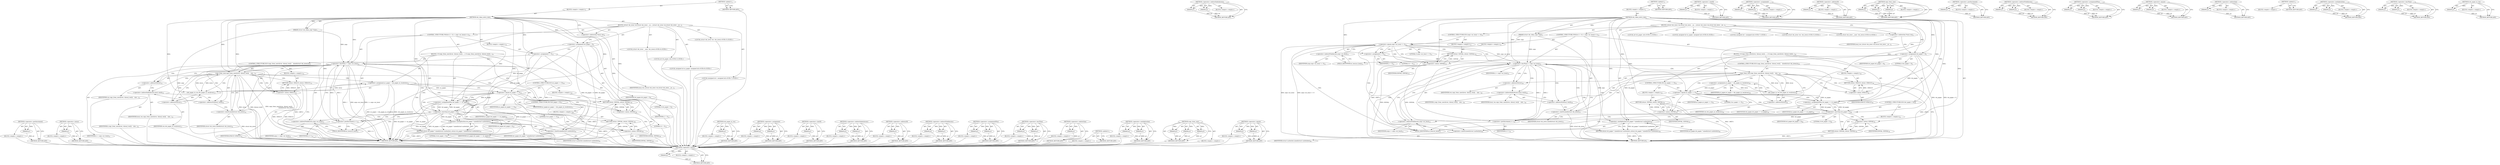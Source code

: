 digraph "rds_pages_in_vec" {
vulnerable_121 [label=<(METHOD,&lt;operator&gt;.postIncrement)>];
vulnerable_122 [label=<(PARAM,p1)>];
vulnerable_123 [label=<(BLOCK,&lt;empty&gt;,&lt;empty&gt;)>];
vulnerable_124 [label=<(METHOD_RETURN,ANY)>];
vulnerable_144 [label=<(METHOD,&lt;operator&gt;.minus)>];
vulnerable_145 [label=<(PARAM,p1)>];
vulnerable_146 [label=<(BLOCK,&lt;empty&gt;,&lt;empty&gt;)>];
vulnerable_147 [label=<(METHOD_RETURN,ANY)>];
vulnerable_6 [label=<(METHOD,&lt;global&gt;)<SUB>1</SUB>>];
vulnerable_7 [label=<(BLOCK,&lt;empty&gt;,&lt;empty&gt;)<SUB>1</SUB>>];
vulnerable_8 [label=<(METHOD,rds_rdma_extra_size)<SUB>1</SUB>>];
vulnerable_9 [label=<(PARAM,struct rds_rdma_args *args)<SUB>1</SUB>>];
vulnerable_10 [label=<(BLOCK,{
	struct rds_iovec vec;
	struct rds_iovec __us...,{
	struct rds_iovec vec;
	struct rds_iovec __us...)<SUB>2</SUB>>];
vulnerable_11 [label="<(LOCAL,struct rds_iovec vec: rds_iovec)<SUB>3</SUB>>"];
vulnerable_12 [label="<(LOCAL,struct rds_iovec __user: rds_iovec)<SUB>4</SUB>>"];
vulnerable_13 [label=<(&lt;operator&gt;.indirection,*local_vec)<SUB>4</SUB>>];
vulnerable_14 [label=<(IDENTIFIER,local_vec,{
	struct rds_iovec vec;
	struct rds_iovec __us...)<SUB>4</SUB>>];
vulnerable_15 [label="<(LOCAL,int tot_pages: int)<SUB>5</SUB>>"];
vulnerable_16 [label=<(&lt;operator&gt;.assignment,tot_pages = 0)<SUB>5</SUB>>];
vulnerable_17 [label=<(IDENTIFIER,tot_pages,tot_pages = 0)<SUB>5</SUB>>];
vulnerable_18 [label=<(LITERAL,0,tot_pages = 0)<SUB>5</SUB>>];
vulnerable_19 [label="<(LOCAL,unsigned int nr_pages: unsigned int)<SUB>6</SUB>>"];
vulnerable_20 [label="<(LOCAL,unsigned int i: unsigned int)<SUB>7</SUB>>"];
vulnerable_21 [label=<(CONTROL_STRUCTURE,FOR,for (i = 0;i &lt; args-&gt;nr_local;i++))<SUB>12</SUB>>];
vulnerable_22 [label=<(BLOCK,&lt;empty&gt;,&lt;empty&gt;)<SUB>12</SUB>>];
vulnerable_23 [label=<(&lt;operator&gt;.assignment,i = 0)<SUB>12</SUB>>];
vulnerable_24 [label=<(IDENTIFIER,i,i = 0)<SUB>12</SUB>>];
vulnerable_25 [label=<(LITERAL,0,i = 0)<SUB>12</SUB>>];
vulnerable_26 [label=<(&lt;operator&gt;.lessThan,i &lt; args-&gt;nr_local)<SUB>12</SUB>>];
vulnerable_27 [label=<(IDENTIFIER,i,i &lt; args-&gt;nr_local)<SUB>12</SUB>>];
vulnerable_28 [label=<(&lt;operator&gt;.indirectFieldAccess,args-&gt;nr_local)<SUB>12</SUB>>];
vulnerable_29 [label=<(IDENTIFIER,args,i &lt; args-&gt;nr_local)<SUB>12</SUB>>];
vulnerable_30 [label=<(FIELD_IDENTIFIER,nr_local,nr_local)<SUB>12</SUB>>];
vulnerable_31 [label=<(&lt;operator&gt;.postIncrement,i++)<SUB>12</SUB>>];
vulnerable_32 [label=<(IDENTIFIER,i,i++)<SUB>12</SUB>>];
vulnerable_33 [label=<(BLOCK,{
 		if (copy_from_user(&amp;vec, &amp;local_vec[i],
		...,{
 		if (copy_from_user(&amp;vec, &amp;local_vec[i],
		...)<SUB>12</SUB>>];
vulnerable_34 [label=<(CONTROL_STRUCTURE,IF,if (copy_from_user(&amp;vec, &amp;local_vec[i],
				   sizeof(struct rds_iovec))))<SUB>13</SUB>>];
vulnerable_35 [label=<(copy_from_user,copy_from_user(&amp;vec, &amp;local_vec[i],
				   size...)<SUB>13</SUB>>];
vulnerable_36 [label=<(&lt;operator&gt;.addressOf,&amp;vec)<SUB>13</SUB>>];
vulnerable_37 [label=<(IDENTIFIER,vec,copy_from_user(&amp;vec, &amp;local_vec[i],
				   size...)<SUB>13</SUB>>];
vulnerable_38 [label=<(&lt;operator&gt;.addressOf,&amp;local_vec[i])<SUB>13</SUB>>];
vulnerable_39 [label=<(&lt;operator&gt;.indirectIndexAccess,local_vec[i])<SUB>13</SUB>>];
vulnerable_40 [label=<(IDENTIFIER,local_vec,copy_from_user(&amp;vec, &amp;local_vec[i],
				   size...)<SUB>13</SUB>>];
vulnerable_41 [label=<(IDENTIFIER,i,copy_from_user(&amp;vec, &amp;local_vec[i],
				   size...)<SUB>13</SUB>>];
vulnerable_42 [label=<(&lt;operator&gt;.sizeOf,sizeof(struct rds_iovec))<SUB>14</SUB>>];
vulnerable_43 [label=<(IDENTIFIER,struct rds_iovec,sizeof(struct rds_iovec))<SUB>14</SUB>>];
vulnerable_44 [label=<(BLOCK,&lt;empty&gt;,&lt;empty&gt;)<SUB>15</SUB>>];
vulnerable_45 [label=<(RETURN,return -EFAULT;,return -EFAULT;)<SUB>15</SUB>>];
vulnerable_46 [label=<(&lt;operator&gt;.minus,-EFAULT)<SUB>15</SUB>>];
vulnerable_47 [label=<(IDENTIFIER,EFAULT,-EFAULT)<SUB>15</SUB>>];
vulnerable_48 [label=<(&lt;operator&gt;.assignment,nr_pages = rds_pages_in_vec(&amp;vec))<SUB>17</SUB>>];
vulnerable_49 [label=<(IDENTIFIER,nr_pages,nr_pages = rds_pages_in_vec(&amp;vec))<SUB>17</SUB>>];
vulnerable_50 [label=<(rds_pages_in_vec,rds_pages_in_vec(&amp;vec))<SUB>17</SUB>>];
vulnerable_51 [label=<(&lt;operator&gt;.addressOf,&amp;vec)<SUB>17</SUB>>];
vulnerable_52 [label=<(IDENTIFIER,vec,rds_pages_in_vec(&amp;vec))<SUB>17</SUB>>];
vulnerable_53 [label=<(CONTROL_STRUCTURE,IF,if (nr_pages == 0))<SUB>18</SUB>>];
vulnerable_54 [label=<(&lt;operator&gt;.equals,nr_pages == 0)<SUB>18</SUB>>];
vulnerable_55 [label=<(IDENTIFIER,nr_pages,nr_pages == 0)<SUB>18</SUB>>];
vulnerable_56 [label=<(LITERAL,0,nr_pages == 0)<SUB>18</SUB>>];
vulnerable_57 [label=<(BLOCK,&lt;empty&gt;,&lt;empty&gt;)<SUB>19</SUB>>];
vulnerable_58 [label=<(RETURN,return -EINVAL;,return -EINVAL;)<SUB>19</SUB>>];
vulnerable_59 [label=<(&lt;operator&gt;.minus,-EINVAL)<SUB>19</SUB>>];
vulnerable_60 [label=<(IDENTIFIER,EINVAL,-EINVAL)<SUB>19</SUB>>];
vulnerable_61 [label=<(&lt;operator&gt;.assignmentPlus,tot_pages += nr_pages)<SUB>21</SUB>>];
vulnerable_62 [label=<(IDENTIFIER,tot_pages,tot_pages += nr_pages)<SUB>21</SUB>>];
vulnerable_63 [label=<(IDENTIFIER,nr_pages,tot_pages += nr_pages)<SUB>21</SUB>>];
vulnerable_64 [label=<(CONTROL_STRUCTURE,IF,if (tot_pages &lt; 0))<SUB>27</SUB>>];
vulnerable_65 [label=<(&lt;operator&gt;.lessThan,tot_pages &lt; 0)<SUB>27</SUB>>];
vulnerable_66 [label=<(IDENTIFIER,tot_pages,tot_pages &lt; 0)<SUB>27</SUB>>];
vulnerable_67 [label=<(LITERAL,0,tot_pages &lt; 0)<SUB>27</SUB>>];
vulnerable_68 [label=<(BLOCK,&lt;empty&gt;,&lt;empty&gt;)<SUB>28</SUB>>];
vulnerable_69 [label=<(RETURN,return -EINVAL;,return -EINVAL;)<SUB>28</SUB>>];
vulnerable_70 [label=<(&lt;operator&gt;.minus,-EINVAL)<SUB>28</SUB>>];
vulnerable_71 [label=<(IDENTIFIER,EINVAL,-EINVAL)<SUB>28</SUB>>];
vulnerable_72 [label=<(RETURN,return tot_pages * sizeof(struct scatterlist);,return tot_pages * sizeof(struct scatterlist);)<SUB>31</SUB>>];
vulnerable_73 [label=<(&lt;operator&gt;.multiplication,tot_pages * sizeof(struct scatterlist))<SUB>31</SUB>>];
vulnerable_74 [label=<(IDENTIFIER,tot_pages,tot_pages * sizeof(struct scatterlist))<SUB>31</SUB>>];
vulnerable_75 [label=<(&lt;operator&gt;.sizeOf,sizeof(struct scatterlist))<SUB>31</SUB>>];
vulnerable_76 [label=<(IDENTIFIER,struct scatterlist,sizeof(struct scatterlist))<SUB>31</SUB>>];
vulnerable_77 [label=<(METHOD_RETURN,int)<SUB>1</SUB>>];
vulnerable_79 [label=<(METHOD_RETURN,ANY)<SUB>1</SUB>>];
vulnerable_148 [label=<(METHOD,rds_pages_in_vec)>];
vulnerable_149 [label=<(PARAM,p1)>];
vulnerable_150 [label=<(BLOCK,&lt;empty&gt;,&lt;empty&gt;)>];
vulnerable_151 [label=<(METHOD_RETURN,ANY)>];
vulnerable_106 [label=<(METHOD,&lt;operator&gt;.assignment)>];
vulnerable_107 [label=<(PARAM,p1)>];
vulnerable_108 [label=<(PARAM,p2)>];
vulnerable_109 [label=<(BLOCK,&lt;empty&gt;,&lt;empty&gt;)>];
vulnerable_110 [label=<(METHOD_RETURN,ANY)>];
vulnerable_140 [label=<(METHOD,&lt;operator&gt;.sizeOf)>];
vulnerable_141 [label=<(PARAM,p1)>];
vulnerable_142 [label=<(BLOCK,&lt;empty&gt;,&lt;empty&gt;)>];
vulnerable_143 [label=<(METHOD_RETURN,ANY)>];
vulnerable_135 [label=<(METHOD,&lt;operator&gt;.indirectIndexAccess)>];
vulnerable_136 [label=<(PARAM,p1)>];
vulnerable_137 [label=<(PARAM,p2)>];
vulnerable_138 [label=<(BLOCK,&lt;empty&gt;,&lt;empty&gt;)>];
vulnerable_139 [label=<(METHOD_RETURN,ANY)>];
vulnerable_131 [label=<(METHOD,&lt;operator&gt;.addressOf)>];
vulnerable_132 [label=<(PARAM,p1)>];
vulnerable_133 [label=<(BLOCK,&lt;empty&gt;,&lt;empty&gt;)>];
vulnerable_134 [label=<(METHOD_RETURN,ANY)>];
vulnerable_116 [label=<(METHOD,&lt;operator&gt;.indirectFieldAccess)>];
vulnerable_117 [label=<(PARAM,p1)>];
vulnerable_118 [label=<(PARAM,p2)>];
vulnerable_119 [label=<(BLOCK,&lt;empty&gt;,&lt;empty&gt;)>];
vulnerable_120 [label=<(METHOD_RETURN,ANY)>];
vulnerable_157 [label=<(METHOD,&lt;operator&gt;.assignmentPlus)>];
vulnerable_158 [label=<(PARAM,p1)>];
vulnerable_159 [label=<(PARAM,p2)>];
vulnerable_160 [label=<(BLOCK,&lt;empty&gt;,&lt;empty&gt;)>];
vulnerable_161 [label=<(METHOD_RETURN,ANY)>];
vulnerable_111 [label=<(METHOD,&lt;operator&gt;.lessThan)>];
vulnerable_112 [label=<(PARAM,p1)>];
vulnerable_113 [label=<(PARAM,p2)>];
vulnerable_114 [label=<(BLOCK,&lt;empty&gt;,&lt;empty&gt;)>];
vulnerable_115 [label=<(METHOD_RETURN,ANY)>];
vulnerable_102 [label=<(METHOD,&lt;operator&gt;.indirection)>];
vulnerable_103 [label=<(PARAM,p1)>];
vulnerable_104 [label=<(BLOCK,&lt;empty&gt;,&lt;empty&gt;)>];
vulnerable_105 [label=<(METHOD_RETURN,ANY)>];
vulnerable_96 [label=<(METHOD,&lt;global&gt;)<SUB>1</SUB>>];
vulnerable_97 [label=<(BLOCK,&lt;empty&gt;,&lt;empty&gt;)>];
vulnerable_98 [label=<(METHOD_RETURN,ANY)>];
vulnerable_162 [label=<(METHOD,&lt;operator&gt;.multiplication)>];
vulnerable_163 [label=<(PARAM,p1)>];
vulnerable_164 [label=<(PARAM,p2)>];
vulnerable_165 [label=<(BLOCK,&lt;empty&gt;,&lt;empty&gt;)>];
vulnerable_166 [label=<(METHOD_RETURN,ANY)>];
vulnerable_125 [label=<(METHOD,copy_from_user)>];
vulnerable_126 [label=<(PARAM,p1)>];
vulnerable_127 [label=<(PARAM,p2)>];
vulnerable_128 [label=<(PARAM,p3)>];
vulnerable_129 [label=<(BLOCK,&lt;empty&gt;,&lt;empty&gt;)>];
vulnerable_130 [label=<(METHOD_RETURN,ANY)>];
vulnerable_152 [label=<(METHOD,&lt;operator&gt;.equals)>];
vulnerable_153 [label=<(PARAM,p1)>];
vulnerable_154 [label=<(PARAM,p2)>];
vulnerable_155 [label=<(BLOCK,&lt;empty&gt;,&lt;empty&gt;)>];
vulnerable_156 [label=<(METHOD_RETURN,ANY)>];
fixed_131 [label=<(METHOD,&lt;operator&gt;.minus)>];
fixed_132 [label=<(PARAM,p1)>];
fixed_133 [label=<(BLOCK,&lt;empty&gt;,&lt;empty&gt;)>];
fixed_134 [label=<(METHOD_RETURN,ANY)>];
fixed_154 [label=<(METHOD,&lt;operator&gt;.indirectIndexAccess)>];
fixed_155 [label=<(PARAM,p1)>];
fixed_156 [label=<(PARAM,p2)>];
fixed_157 [label=<(BLOCK,&lt;empty&gt;,&lt;empty&gt;)>];
fixed_158 [label=<(METHOD_RETURN,ANY)>];
fixed_6 [label=<(METHOD,&lt;global&gt;)<SUB>1</SUB>>];
fixed_7 [label=<(BLOCK,&lt;empty&gt;,&lt;empty&gt;)<SUB>1</SUB>>];
fixed_8 [label=<(METHOD,rds_rdma_extra_size)<SUB>1</SUB>>];
fixed_9 [label=<(PARAM,struct rds_rdma_args *args)<SUB>1</SUB>>];
fixed_10 [label=<(BLOCK,{
	struct rds_iovec vec;
	struct rds_iovec __us...,{
	struct rds_iovec vec;
	struct rds_iovec __us...)<SUB>2</SUB>>];
fixed_11 [label="<(LOCAL,struct rds_iovec vec: rds_iovec)<SUB>3</SUB>>"];
fixed_12 [label="<(LOCAL,struct rds_iovec __user: rds_iovec)<SUB>4</SUB>>"];
fixed_13 [label=<(&lt;operator&gt;.indirection,*local_vec)<SUB>4</SUB>>];
fixed_14 [label=<(IDENTIFIER,local_vec,{
	struct rds_iovec vec;
	struct rds_iovec __us...)<SUB>4</SUB>>];
fixed_15 [label="<(LOCAL,int tot_pages: int)<SUB>5</SUB>>"];
fixed_16 [label=<(&lt;operator&gt;.assignment,tot_pages = 0)<SUB>5</SUB>>];
fixed_17 [label=<(IDENTIFIER,tot_pages,tot_pages = 0)<SUB>5</SUB>>];
fixed_18 [label=<(LITERAL,0,tot_pages = 0)<SUB>5</SUB>>];
fixed_19 [label="<(LOCAL,unsigned int nr_pages: unsigned int)<SUB>6</SUB>>"];
fixed_20 [label="<(LOCAL,unsigned int i: unsigned int)<SUB>7</SUB>>"];
fixed_21 [label=<(CONTROL_STRUCTURE,IF,if (args-&gt;nr_local == 0))<SUB>11</SUB>>];
fixed_22 [label=<(&lt;operator&gt;.equals,args-&gt;nr_local == 0)<SUB>11</SUB>>];
fixed_23 [label=<(&lt;operator&gt;.indirectFieldAccess,args-&gt;nr_local)<SUB>11</SUB>>];
fixed_24 [label=<(IDENTIFIER,args,args-&gt;nr_local == 0)<SUB>11</SUB>>];
fixed_25 [label=<(FIELD_IDENTIFIER,nr_local,nr_local)<SUB>11</SUB>>];
fixed_26 [label=<(LITERAL,0,args-&gt;nr_local == 0)<SUB>11</SUB>>];
fixed_27 [label=<(BLOCK,&lt;empty&gt;,&lt;empty&gt;)<SUB>12</SUB>>];
fixed_28 [label=<(RETURN,return -EINVAL;,return -EINVAL;)<SUB>12</SUB>>];
fixed_29 [label=<(&lt;operator&gt;.minus,-EINVAL)<SUB>12</SUB>>];
fixed_30 [label=<(IDENTIFIER,EINVAL,-EINVAL)<SUB>12</SUB>>];
fixed_31 [label=<(CONTROL_STRUCTURE,FOR,for (i = 0;i &lt; args-&gt;nr_local;i++))<SUB>15</SUB>>];
fixed_32 [label=<(BLOCK,&lt;empty&gt;,&lt;empty&gt;)<SUB>15</SUB>>];
fixed_33 [label=<(&lt;operator&gt;.assignment,i = 0)<SUB>15</SUB>>];
fixed_34 [label=<(IDENTIFIER,i,i = 0)<SUB>15</SUB>>];
fixed_35 [label=<(LITERAL,0,i = 0)<SUB>15</SUB>>];
fixed_36 [label=<(&lt;operator&gt;.lessThan,i &lt; args-&gt;nr_local)<SUB>15</SUB>>];
fixed_37 [label=<(IDENTIFIER,i,i &lt; args-&gt;nr_local)<SUB>15</SUB>>];
fixed_38 [label=<(&lt;operator&gt;.indirectFieldAccess,args-&gt;nr_local)<SUB>15</SUB>>];
fixed_39 [label=<(IDENTIFIER,args,i &lt; args-&gt;nr_local)<SUB>15</SUB>>];
fixed_40 [label=<(FIELD_IDENTIFIER,nr_local,nr_local)<SUB>15</SUB>>];
fixed_41 [label=<(&lt;operator&gt;.postIncrement,i++)<SUB>15</SUB>>];
fixed_42 [label=<(IDENTIFIER,i,i++)<SUB>15</SUB>>];
fixed_43 [label=<(BLOCK,{
 		if (copy_from_user(&amp;vec, &amp;local_vec[i],
		...,{
 		if (copy_from_user(&amp;vec, &amp;local_vec[i],
		...)<SUB>15</SUB>>];
fixed_44 [label=<(CONTROL_STRUCTURE,IF,if (copy_from_user(&amp;vec, &amp;local_vec[i],
				   sizeof(struct rds_iovec))))<SUB>16</SUB>>];
fixed_45 [label=<(copy_from_user,copy_from_user(&amp;vec, &amp;local_vec[i],
				   size...)<SUB>16</SUB>>];
fixed_46 [label=<(&lt;operator&gt;.addressOf,&amp;vec)<SUB>16</SUB>>];
fixed_47 [label=<(IDENTIFIER,vec,copy_from_user(&amp;vec, &amp;local_vec[i],
				   size...)<SUB>16</SUB>>];
fixed_48 [label=<(&lt;operator&gt;.addressOf,&amp;local_vec[i])<SUB>16</SUB>>];
fixed_49 [label=<(&lt;operator&gt;.indirectIndexAccess,local_vec[i])<SUB>16</SUB>>];
fixed_50 [label=<(IDENTIFIER,local_vec,copy_from_user(&amp;vec, &amp;local_vec[i],
				   size...)<SUB>16</SUB>>];
fixed_51 [label=<(IDENTIFIER,i,copy_from_user(&amp;vec, &amp;local_vec[i],
				   size...)<SUB>16</SUB>>];
fixed_52 [label=<(&lt;operator&gt;.sizeOf,sizeof(struct rds_iovec))<SUB>17</SUB>>];
fixed_53 [label=<(IDENTIFIER,struct rds_iovec,sizeof(struct rds_iovec))<SUB>17</SUB>>];
fixed_54 [label=<(BLOCK,&lt;empty&gt;,&lt;empty&gt;)<SUB>18</SUB>>];
fixed_55 [label=<(RETURN,return -EFAULT;,return -EFAULT;)<SUB>18</SUB>>];
fixed_56 [label=<(&lt;operator&gt;.minus,-EFAULT)<SUB>18</SUB>>];
fixed_57 [label=<(IDENTIFIER,EFAULT,-EFAULT)<SUB>18</SUB>>];
fixed_58 [label=<(&lt;operator&gt;.assignment,nr_pages = rds_pages_in_vec(&amp;vec))<SUB>20</SUB>>];
fixed_59 [label=<(IDENTIFIER,nr_pages,nr_pages = rds_pages_in_vec(&amp;vec))<SUB>20</SUB>>];
fixed_60 [label=<(rds_pages_in_vec,rds_pages_in_vec(&amp;vec))<SUB>20</SUB>>];
fixed_61 [label=<(&lt;operator&gt;.addressOf,&amp;vec)<SUB>20</SUB>>];
fixed_62 [label=<(IDENTIFIER,vec,rds_pages_in_vec(&amp;vec))<SUB>20</SUB>>];
fixed_63 [label=<(CONTROL_STRUCTURE,IF,if (nr_pages == 0))<SUB>21</SUB>>];
fixed_64 [label=<(&lt;operator&gt;.equals,nr_pages == 0)<SUB>21</SUB>>];
fixed_65 [label=<(IDENTIFIER,nr_pages,nr_pages == 0)<SUB>21</SUB>>];
fixed_66 [label=<(LITERAL,0,nr_pages == 0)<SUB>21</SUB>>];
fixed_67 [label=<(BLOCK,&lt;empty&gt;,&lt;empty&gt;)<SUB>22</SUB>>];
fixed_68 [label=<(RETURN,return -EINVAL;,return -EINVAL;)<SUB>22</SUB>>];
fixed_69 [label=<(&lt;operator&gt;.minus,-EINVAL)<SUB>22</SUB>>];
fixed_70 [label=<(IDENTIFIER,EINVAL,-EINVAL)<SUB>22</SUB>>];
fixed_71 [label=<(&lt;operator&gt;.assignmentPlus,tot_pages += nr_pages)<SUB>24</SUB>>];
fixed_72 [label=<(IDENTIFIER,tot_pages,tot_pages += nr_pages)<SUB>24</SUB>>];
fixed_73 [label=<(IDENTIFIER,nr_pages,tot_pages += nr_pages)<SUB>24</SUB>>];
fixed_74 [label=<(CONTROL_STRUCTURE,IF,if (tot_pages &lt; 0))<SUB>30</SUB>>];
fixed_75 [label=<(&lt;operator&gt;.lessThan,tot_pages &lt; 0)<SUB>30</SUB>>];
fixed_76 [label=<(IDENTIFIER,tot_pages,tot_pages &lt; 0)<SUB>30</SUB>>];
fixed_77 [label=<(LITERAL,0,tot_pages &lt; 0)<SUB>30</SUB>>];
fixed_78 [label=<(BLOCK,&lt;empty&gt;,&lt;empty&gt;)<SUB>31</SUB>>];
fixed_79 [label=<(RETURN,return -EINVAL;,return -EINVAL;)<SUB>31</SUB>>];
fixed_80 [label=<(&lt;operator&gt;.minus,-EINVAL)<SUB>31</SUB>>];
fixed_81 [label=<(IDENTIFIER,EINVAL,-EINVAL)<SUB>31</SUB>>];
fixed_82 [label=<(RETURN,return tot_pages * sizeof(struct scatterlist);,return tot_pages * sizeof(struct scatterlist);)<SUB>34</SUB>>];
fixed_83 [label=<(&lt;operator&gt;.multiplication,tot_pages * sizeof(struct scatterlist))<SUB>34</SUB>>];
fixed_84 [label=<(IDENTIFIER,tot_pages,tot_pages * sizeof(struct scatterlist))<SUB>34</SUB>>];
fixed_85 [label=<(&lt;operator&gt;.sizeOf,sizeof(struct scatterlist))<SUB>34</SUB>>];
fixed_86 [label=<(IDENTIFIER,struct scatterlist,sizeof(struct scatterlist))<SUB>34</SUB>>];
fixed_87 [label=<(METHOD_RETURN,int)<SUB>1</SUB>>];
fixed_89 [label=<(METHOD_RETURN,ANY)<SUB>1</SUB>>];
fixed_159 [label=<(METHOD,&lt;operator&gt;.sizeOf)>];
fixed_160 [label=<(PARAM,p1)>];
fixed_161 [label=<(BLOCK,&lt;empty&gt;,&lt;empty&gt;)>];
fixed_162 [label=<(METHOD_RETURN,ANY)>];
fixed_116 [label=<(METHOD,&lt;operator&gt;.assignment)>];
fixed_117 [label=<(PARAM,p1)>];
fixed_118 [label=<(PARAM,p2)>];
fixed_119 [label=<(BLOCK,&lt;empty&gt;,&lt;empty&gt;)>];
fixed_120 [label=<(METHOD_RETURN,ANY)>];
fixed_150 [label=<(METHOD,&lt;operator&gt;.addressOf)>];
fixed_151 [label=<(PARAM,p1)>];
fixed_152 [label=<(BLOCK,&lt;empty&gt;,&lt;empty&gt;)>];
fixed_153 [label=<(METHOD_RETURN,ANY)>];
fixed_144 [label=<(METHOD,copy_from_user)>];
fixed_145 [label=<(PARAM,p1)>];
fixed_146 [label=<(PARAM,p2)>];
fixed_147 [label=<(PARAM,p3)>];
fixed_148 [label=<(BLOCK,&lt;empty&gt;,&lt;empty&gt;)>];
fixed_149 [label=<(METHOD_RETURN,ANY)>];
fixed_140 [label=<(METHOD,&lt;operator&gt;.postIncrement)>];
fixed_141 [label=<(PARAM,p1)>];
fixed_142 [label=<(BLOCK,&lt;empty&gt;,&lt;empty&gt;)>];
fixed_143 [label=<(METHOD_RETURN,ANY)>];
fixed_126 [label=<(METHOD,&lt;operator&gt;.indirectFieldAccess)>];
fixed_127 [label=<(PARAM,p1)>];
fixed_128 [label=<(PARAM,p2)>];
fixed_129 [label=<(BLOCK,&lt;empty&gt;,&lt;empty&gt;)>];
fixed_130 [label=<(METHOD_RETURN,ANY)>];
fixed_167 [label=<(METHOD,&lt;operator&gt;.assignmentPlus)>];
fixed_168 [label=<(PARAM,p1)>];
fixed_169 [label=<(PARAM,p2)>];
fixed_170 [label=<(BLOCK,&lt;empty&gt;,&lt;empty&gt;)>];
fixed_171 [label=<(METHOD_RETURN,ANY)>];
fixed_121 [label=<(METHOD,&lt;operator&gt;.equals)>];
fixed_122 [label=<(PARAM,p1)>];
fixed_123 [label=<(PARAM,p2)>];
fixed_124 [label=<(BLOCK,&lt;empty&gt;,&lt;empty&gt;)>];
fixed_125 [label=<(METHOD_RETURN,ANY)>];
fixed_112 [label=<(METHOD,&lt;operator&gt;.indirection)>];
fixed_113 [label=<(PARAM,p1)>];
fixed_114 [label=<(BLOCK,&lt;empty&gt;,&lt;empty&gt;)>];
fixed_115 [label=<(METHOD_RETURN,ANY)>];
fixed_106 [label=<(METHOD,&lt;global&gt;)<SUB>1</SUB>>];
fixed_107 [label=<(BLOCK,&lt;empty&gt;,&lt;empty&gt;)>];
fixed_108 [label=<(METHOD_RETURN,ANY)>];
fixed_172 [label=<(METHOD,&lt;operator&gt;.multiplication)>];
fixed_173 [label=<(PARAM,p1)>];
fixed_174 [label=<(PARAM,p2)>];
fixed_175 [label=<(BLOCK,&lt;empty&gt;,&lt;empty&gt;)>];
fixed_176 [label=<(METHOD_RETURN,ANY)>];
fixed_135 [label=<(METHOD,&lt;operator&gt;.lessThan)>];
fixed_136 [label=<(PARAM,p1)>];
fixed_137 [label=<(PARAM,p2)>];
fixed_138 [label=<(BLOCK,&lt;empty&gt;,&lt;empty&gt;)>];
fixed_139 [label=<(METHOD_RETURN,ANY)>];
fixed_163 [label=<(METHOD,rds_pages_in_vec)>];
fixed_164 [label=<(PARAM,p1)>];
fixed_165 [label=<(BLOCK,&lt;empty&gt;,&lt;empty&gt;)>];
fixed_166 [label=<(METHOD_RETURN,ANY)>];
vulnerable_121 -> vulnerable_122  [key=0, label="AST: "];
vulnerable_121 -> vulnerable_122  [key=1, label="DDG: "];
vulnerable_121 -> vulnerable_123  [key=0, label="AST: "];
vulnerable_121 -> vulnerable_124  [key=0, label="AST: "];
vulnerable_121 -> vulnerable_124  [key=1, label="CFG: "];
vulnerable_122 -> vulnerable_124  [key=0, label="DDG: p1"];
vulnerable_123 -> fixed_131  [key=0];
vulnerable_124 -> fixed_131  [key=0];
vulnerable_144 -> vulnerable_145  [key=0, label="AST: "];
vulnerable_144 -> vulnerable_145  [key=1, label="DDG: "];
vulnerable_144 -> vulnerable_146  [key=0, label="AST: "];
vulnerable_144 -> vulnerable_147  [key=0, label="AST: "];
vulnerable_144 -> vulnerable_147  [key=1, label="CFG: "];
vulnerable_145 -> vulnerable_147  [key=0, label="DDG: p1"];
vulnerable_146 -> fixed_131  [key=0];
vulnerable_147 -> fixed_131  [key=0];
vulnerable_6 -> vulnerable_7  [key=0, label="AST: "];
vulnerable_6 -> vulnerable_79  [key=0, label="AST: "];
vulnerable_6 -> vulnerable_79  [key=1, label="CFG: "];
vulnerable_7 -> vulnerable_8  [key=0, label="AST: "];
vulnerable_8 -> vulnerable_9  [key=0, label="AST: "];
vulnerable_8 -> vulnerable_9  [key=1, label="DDG: "];
vulnerable_8 -> vulnerable_10  [key=0, label="AST: "];
vulnerable_8 -> vulnerable_77  [key=0, label="AST: "];
vulnerable_8 -> vulnerable_13  [key=0, label="CFG: "];
vulnerable_8 -> vulnerable_16  [key=0, label="DDG: "];
vulnerable_8 -> vulnerable_23  [key=0, label="DDG: "];
vulnerable_8 -> vulnerable_26  [key=0, label="DDG: "];
vulnerable_8 -> vulnerable_31  [key=0, label="DDG: "];
vulnerable_8 -> vulnerable_61  [key=0, label="DDG: "];
vulnerable_8 -> vulnerable_73  [key=0, label="DDG: "];
vulnerable_8 -> vulnerable_35  [key=0, label="DDG: "];
vulnerable_8 -> vulnerable_50  [key=0, label="DDG: "];
vulnerable_8 -> vulnerable_54  [key=0, label="DDG: "];
vulnerable_8 -> vulnerable_65  [key=0, label="DDG: "];
vulnerable_8 -> vulnerable_46  [key=0, label="DDG: "];
vulnerable_8 -> vulnerable_59  [key=0, label="DDG: "];
vulnerable_8 -> vulnerable_70  [key=0, label="DDG: "];
vulnerable_9 -> vulnerable_77  [key=0, label="DDG: args"];
vulnerable_9 -> vulnerable_26  [key=0, label="DDG: args"];
vulnerable_10 -> vulnerable_11  [key=0, label="AST: "];
vulnerable_10 -> vulnerable_12  [key=0, label="AST: "];
vulnerable_10 -> vulnerable_13  [key=0, label="AST: "];
vulnerable_10 -> vulnerable_15  [key=0, label="AST: "];
vulnerable_10 -> vulnerable_16  [key=0, label="AST: "];
vulnerable_10 -> vulnerable_19  [key=0, label="AST: "];
vulnerable_10 -> vulnerable_20  [key=0, label="AST: "];
vulnerable_10 -> vulnerable_21  [key=0, label="AST: "];
vulnerable_10 -> vulnerable_72  [key=0, label="AST: "];
vulnerable_11 -> fixed_131  [key=0];
vulnerable_12 -> fixed_131  [key=0];
vulnerable_13 -> vulnerable_14  [key=0, label="AST: "];
vulnerable_13 -> vulnerable_16  [key=0, label="CFG: "];
vulnerable_14 -> fixed_131  [key=0];
vulnerable_15 -> fixed_131  [key=0];
vulnerable_16 -> vulnerable_17  [key=0, label="AST: "];
vulnerable_16 -> vulnerable_18  [key=0, label="AST: "];
vulnerable_16 -> vulnerable_23  [key=0, label="CFG: "];
vulnerable_16 -> vulnerable_77  [key=0, label="DDG: tot_pages"];
vulnerable_16 -> vulnerable_77  [key=1, label="DDG: tot_pages = 0"];
vulnerable_16 -> vulnerable_73  [key=0, label="DDG: tot_pages"];
vulnerable_16 -> vulnerable_61  [key=0, label="DDG: tot_pages"];
vulnerable_17 -> fixed_131  [key=0];
vulnerable_18 -> fixed_131  [key=0];
vulnerable_19 -> fixed_131  [key=0];
vulnerable_20 -> fixed_131  [key=0];
vulnerable_21 -> vulnerable_22  [key=0, label="AST: "];
vulnerable_21 -> vulnerable_26  [key=0, label="AST: "];
vulnerable_21 -> vulnerable_31  [key=0, label="AST: "];
vulnerable_21 -> vulnerable_33  [key=0, label="AST: "];
vulnerable_22 -> vulnerable_23  [key=0, label="AST: "];
vulnerable_23 -> vulnerable_24  [key=0, label="AST: "];
vulnerable_23 -> vulnerable_25  [key=0, label="AST: "];
vulnerable_23 -> vulnerable_30  [key=0, label="CFG: "];
vulnerable_23 -> vulnerable_77  [key=0, label="DDG: i = 0"];
vulnerable_23 -> vulnerable_26  [key=0, label="DDG: i"];
vulnerable_24 -> fixed_131  [key=0];
vulnerable_25 -> fixed_131  [key=0];
vulnerable_26 -> vulnerable_27  [key=0, label="AST: "];
vulnerable_26 -> vulnerable_28  [key=0, label="AST: "];
vulnerable_26 -> vulnerable_36  [key=0, label="CFG: "];
vulnerable_26 -> vulnerable_36  [key=1, label="CDG: "];
vulnerable_26 -> vulnerable_75  [key=0, label="CFG: "];
vulnerable_26 -> vulnerable_75  [key=1, label="CDG: "];
vulnerable_26 -> vulnerable_77  [key=0, label="DDG: i"];
vulnerable_26 -> vulnerable_77  [key=1, label="DDG: args-&gt;nr_local"];
vulnerable_26 -> vulnerable_77  [key=2, label="DDG: i &lt; args-&gt;nr_local"];
vulnerable_26 -> vulnerable_31  [key=0, label="DDG: i"];
vulnerable_26 -> vulnerable_73  [key=0, label="CDG: "];
vulnerable_26 -> vulnerable_42  [key=0, label="CDG: "];
vulnerable_26 -> vulnerable_38  [key=0, label="CDG: "];
vulnerable_26 -> vulnerable_72  [key=0, label="CDG: "];
vulnerable_26 -> vulnerable_35  [key=0, label="CDG: "];
vulnerable_26 -> vulnerable_39  [key=0, label="CDG: "];
vulnerable_27 -> fixed_131  [key=0];
vulnerable_28 -> vulnerable_29  [key=0, label="AST: "];
vulnerable_28 -> vulnerable_30  [key=0, label="AST: "];
vulnerable_28 -> vulnerable_26  [key=0, label="CFG: "];
vulnerable_29 -> fixed_131  [key=0];
vulnerable_30 -> vulnerable_28  [key=0, label="CFG: "];
vulnerable_31 -> vulnerable_32  [key=0, label="AST: "];
vulnerable_31 -> vulnerable_30  [key=0, label="CFG: "];
vulnerable_31 -> vulnerable_77  [key=0, label="DDG: i++"];
vulnerable_31 -> vulnerable_26  [key=0, label="DDG: i"];
vulnerable_32 -> fixed_131  [key=0];
vulnerable_33 -> vulnerable_34  [key=0, label="AST: "];
vulnerable_33 -> vulnerable_48  [key=0, label="AST: "];
vulnerable_33 -> vulnerable_53  [key=0, label="AST: "];
vulnerable_33 -> vulnerable_61  [key=0, label="AST: "];
vulnerable_33 -> vulnerable_64  [key=0, label="AST: "];
vulnerable_34 -> vulnerable_35  [key=0, label="AST: "];
vulnerable_34 -> vulnerable_44  [key=0, label="AST: "];
vulnerable_35 -> vulnerable_36  [key=0, label="AST: "];
vulnerable_35 -> vulnerable_38  [key=0, label="AST: "];
vulnerable_35 -> vulnerable_42  [key=0, label="AST: "];
vulnerable_35 -> vulnerable_46  [key=0, label="CFG: "];
vulnerable_35 -> vulnerable_46  [key=1, label="CDG: "];
vulnerable_35 -> vulnerable_51  [key=0, label="CFG: "];
vulnerable_35 -> vulnerable_51  [key=1, label="CDG: "];
vulnerable_35 -> vulnerable_77  [key=0, label="DDG: &amp;vec"];
vulnerable_35 -> vulnerable_77  [key=1, label="DDG: &amp;local_vec[i]"];
vulnerable_35 -> vulnerable_77  [key=2, label="DDG: copy_from_user(&amp;vec, &amp;local_vec[i],
				   sizeof(struct rds_iovec))"];
vulnerable_35 -> vulnerable_50  [key=0, label="DDG: &amp;vec"];
vulnerable_35 -> vulnerable_50  [key=1, label="CDG: "];
vulnerable_35 -> vulnerable_48  [key=0, label="CDG: "];
vulnerable_35 -> vulnerable_45  [key=0, label="CDG: "];
vulnerable_35 -> vulnerable_54  [key=0, label="CDG: "];
vulnerable_36 -> vulnerable_37  [key=0, label="AST: "];
vulnerable_36 -> vulnerable_39  [key=0, label="CFG: "];
vulnerable_37 -> fixed_131  [key=0];
vulnerable_38 -> vulnerable_39  [key=0, label="AST: "];
vulnerable_38 -> vulnerable_42  [key=0, label="CFG: "];
vulnerable_39 -> vulnerable_40  [key=0, label="AST: "];
vulnerable_39 -> vulnerable_41  [key=0, label="AST: "];
vulnerable_39 -> vulnerable_38  [key=0, label="CFG: "];
vulnerable_40 -> fixed_131  [key=0];
vulnerable_41 -> fixed_131  [key=0];
vulnerable_42 -> vulnerable_43  [key=0, label="AST: "];
vulnerable_42 -> vulnerable_35  [key=0, label="CFG: "];
vulnerable_42 -> vulnerable_77  [key=0, label="DDG: struct rds_iovec"];
vulnerable_43 -> fixed_131  [key=0];
vulnerable_44 -> vulnerable_45  [key=0, label="AST: "];
vulnerable_45 -> vulnerable_46  [key=0, label="AST: "];
vulnerable_45 -> vulnerable_77  [key=0, label="CFG: "];
vulnerable_45 -> vulnerable_77  [key=1, label="DDG: &lt;RET&gt;"];
vulnerable_46 -> vulnerable_47  [key=0, label="AST: "];
vulnerable_46 -> vulnerable_45  [key=0, label="CFG: "];
vulnerable_46 -> vulnerable_45  [key=1, label="DDG: -EFAULT"];
vulnerable_46 -> vulnerable_77  [key=0, label="DDG: EFAULT"];
vulnerable_46 -> vulnerable_77  [key=1, label="DDG: -EFAULT"];
vulnerable_47 -> fixed_131  [key=0];
vulnerable_48 -> vulnerable_49  [key=0, label="AST: "];
vulnerable_48 -> vulnerable_50  [key=0, label="AST: "];
vulnerable_48 -> vulnerable_54  [key=0, label="CFG: "];
vulnerable_48 -> vulnerable_54  [key=1, label="DDG: nr_pages"];
vulnerable_48 -> vulnerable_77  [key=0, label="DDG: rds_pages_in_vec(&amp;vec)"];
vulnerable_48 -> vulnerable_77  [key=1, label="DDG: nr_pages = rds_pages_in_vec(&amp;vec)"];
vulnerable_49 -> fixed_131  [key=0];
vulnerable_50 -> vulnerable_51  [key=0, label="AST: "];
vulnerable_50 -> vulnerable_48  [key=0, label="CFG: "];
vulnerable_50 -> vulnerable_48  [key=1, label="DDG: &amp;vec"];
vulnerable_50 -> vulnerable_35  [key=0, label="DDG: &amp;vec"];
vulnerable_51 -> vulnerable_52  [key=0, label="AST: "];
vulnerable_51 -> vulnerable_50  [key=0, label="CFG: "];
vulnerable_52 -> fixed_131  [key=0];
vulnerable_53 -> vulnerable_54  [key=0, label="AST: "];
vulnerable_53 -> vulnerable_57  [key=0, label="AST: "];
vulnerable_54 -> vulnerable_55  [key=0, label="AST: "];
vulnerable_54 -> vulnerable_56  [key=0, label="AST: "];
vulnerable_54 -> vulnerable_59  [key=0, label="CFG: "];
vulnerable_54 -> vulnerable_59  [key=1, label="CDG: "];
vulnerable_54 -> vulnerable_61  [key=0, label="CFG: "];
vulnerable_54 -> vulnerable_61  [key=1, label="DDG: nr_pages"];
vulnerable_54 -> vulnerable_61  [key=2, label="CDG: "];
vulnerable_54 -> vulnerable_77  [key=0, label="DDG: nr_pages == 0"];
vulnerable_54 -> vulnerable_58  [key=0, label="CDG: "];
vulnerable_54 -> vulnerable_65  [key=0, label="CDG: "];
vulnerable_55 -> fixed_131  [key=0];
vulnerable_56 -> fixed_131  [key=0];
vulnerable_57 -> vulnerable_58  [key=0, label="AST: "];
vulnerable_58 -> vulnerable_59  [key=0, label="AST: "];
vulnerable_58 -> vulnerable_77  [key=0, label="CFG: "];
vulnerable_58 -> vulnerable_77  [key=1, label="DDG: &lt;RET&gt;"];
vulnerable_59 -> vulnerable_60  [key=0, label="AST: "];
vulnerable_59 -> vulnerable_58  [key=0, label="CFG: "];
vulnerable_59 -> vulnerable_58  [key=1, label="DDG: -EINVAL"];
vulnerable_60 -> fixed_131  [key=0];
vulnerable_61 -> vulnerable_62  [key=0, label="AST: "];
vulnerable_61 -> vulnerable_63  [key=0, label="AST: "];
vulnerable_61 -> vulnerable_65  [key=0, label="CFG: "];
vulnerable_61 -> vulnerable_65  [key=1, label="DDG: tot_pages"];
vulnerable_61 -> vulnerable_77  [key=0, label="DDG: nr_pages"];
vulnerable_61 -> vulnerable_77  [key=1, label="DDG: tot_pages += nr_pages"];
vulnerable_62 -> fixed_131  [key=0];
vulnerable_63 -> fixed_131  [key=0];
vulnerable_64 -> vulnerable_65  [key=0, label="AST: "];
vulnerable_64 -> vulnerable_68  [key=0, label="AST: "];
vulnerable_65 -> vulnerable_66  [key=0, label="AST: "];
vulnerable_65 -> vulnerable_67  [key=0, label="AST: "];
vulnerable_65 -> vulnerable_70  [key=0, label="CFG: "];
vulnerable_65 -> vulnerable_70  [key=1, label="CDG: "];
vulnerable_65 -> vulnerable_31  [key=0, label="CFG: "];
vulnerable_65 -> vulnerable_31  [key=1, label="CDG: "];
vulnerable_65 -> vulnerable_77  [key=0, label="DDG: tot_pages"];
vulnerable_65 -> vulnerable_77  [key=1, label="DDG: tot_pages &lt; 0"];
vulnerable_65 -> vulnerable_73  [key=0, label="DDG: tot_pages"];
vulnerable_65 -> vulnerable_61  [key=0, label="DDG: tot_pages"];
vulnerable_65 -> vulnerable_30  [key=0, label="CDG: "];
vulnerable_65 -> vulnerable_26  [key=0, label="CDG: "];
vulnerable_65 -> vulnerable_28  [key=0, label="CDG: "];
vulnerable_65 -> vulnerable_69  [key=0, label="CDG: "];
vulnerable_66 -> fixed_131  [key=0];
vulnerable_67 -> fixed_131  [key=0];
vulnerable_68 -> vulnerable_69  [key=0, label="AST: "];
vulnerable_69 -> vulnerable_70  [key=0, label="AST: "];
vulnerable_69 -> vulnerable_77  [key=0, label="CFG: "];
vulnerable_69 -> vulnerable_77  [key=1, label="DDG: &lt;RET&gt;"];
vulnerable_70 -> vulnerable_71  [key=0, label="AST: "];
vulnerable_70 -> vulnerable_69  [key=0, label="CFG: "];
vulnerable_70 -> vulnerable_69  [key=1, label="DDG: -EINVAL"];
vulnerable_71 -> fixed_131  [key=0];
vulnerable_72 -> vulnerable_73  [key=0, label="AST: "];
vulnerable_72 -> vulnerable_77  [key=0, label="CFG: "];
vulnerable_72 -> vulnerable_77  [key=1, label="DDG: &lt;RET&gt;"];
vulnerable_73 -> vulnerable_74  [key=0, label="AST: "];
vulnerable_73 -> vulnerable_75  [key=0, label="AST: "];
vulnerable_73 -> vulnerable_72  [key=0, label="CFG: "];
vulnerable_73 -> vulnerable_72  [key=1, label="DDG: tot_pages * sizeof(struct scatterlist)"];
vulnerable_74 -> fixed_131  [key=0];
vulnerable_75 -> vulnerable_76  [key=0, label="AST: "];
vulnerable_75 -> vulnerable_73  [key=0, label="CFG: "];
vulnerable_76 -> fixed_131  [key=0];
vulnerable_77 -> fixed_131  [key=0];
vulnerable_79 -> fixed_131  [key=0];
vulnerable_148 -> vulnerable_149  [key=0, label="AST: "];
vulnerable_148 -> vulnerable_149  [key=1, label="DDG: "];
vulnerable_148 -> vulnerable_150  [key=0, label="AST: "];
vulnerable_148 -> vulnerable_151  [key=0, label="AST: "];
vulnerable_148 -> vulnerable_151  [key=1, label="CFG: "];
vulnerable_149 -> vulnerable_151  [key=0, label="DDG: p1"];
vulnerable_150 -> fixed_131  [key=0];
vulnerable_151 -> fixed_131  [key=0];
vulnerable_106 -> vulnerable_107  [key=0, label="AST: "];
vulnerable_106 -> vulnerable_107  [key=1, label="DDG: "];
vulnerable_106 -> vulnerable_109  [key=0, label="AST: "];
vulnerable_106 -> vulnerable_108  [key=0, label="AST: "];
vulnerable_106 -> vulnerable_108  [key=1, label="DDG: "];
vulnerable_106 -> vulnerable_110  [key=0, label="AST: "];
vulnerable_106 -> vulnerable_110  [key=1, label="CFG: "];
vulnerable_107 -> vulnerable_110  [key=0, label="DDG: p1"];
vulnerable_108 -> vulnerable_110  [key=0, label="DDG: p2"];
vulnerable_109 -> fixed_131  [key=0];
vulnerable_110 -> fixed_131  [key=0];
vulnerable_140 -> vulnerable_141  [key=0, label="AST: "];
vulnerable_140 -> vulnerable_141  [key=1, label="DDG: "];
vulnerable_140 -> vulnerable_142  [key=0, label="AST: "];
vulnerable_140 -> vulnerable_143  [key=0, label="AST: "];
vulnerable_140 -> vulnerable_143  [key=1, label="CFG: "];
vulnerable_141 -> vulnerable_143  [key=0, label="DDG: p1"];
vulnerable_142 -> fixed_131  [key=0];
vulnerable_143 -> fixed_131  [key=0];
vulnerable_135 -> vulnerable_136  [key=0, label="AST: "];
vulnerable_135 -> vulnerable_136  [key=1, label="DDG: "];
vulnerable_135 -> vulnerable_138  [key=0, label="AST: "];
vulnerable_135 -> vulnerable_137  [key=0, label="AST: "];
vulnerable_135 -> vulnerable_137  [key=1, label="DDG: "];
vulnerable_135 -> vulnerable_139  [key=0, label="AST: "];
vulnerable_135 -> vulnerable_139  [key=1, label="CFG: "];
vulnerable_136 -> vulnerable_139  [key=0, label="DDG: p1"];
vulnerable_137 -> vulnerable_139  [key=0, label="DDG: p2"];
vulnerable_138 -> fixed_131  [key=0];
vulnerable_139 -> fixed_131  [key=0];
vulnerable_131 -> vulnerable_132  [key=0, label="AST: "];
vulnerable_131 -> vulnerable_132  [key=1, label="DDG: "];
vulnerable_131 -> vulnerable_133  [key=0, label="AST: "];
vulnerable_131 -> vulnerable_134  [key=0, label="AST: "];
vulnerable_131 -> vulnerable_134  [key=1, label="CFG: "];
vulnerable_132 -> vulnerable_134  [key=0, label="DDG: p1"];
vulnerable_133 -> fixed_131  [key=0];
vulnerable_134 -> fixed_131  [key=0];
vulnerable_116 -> vulnerable_117  [key=0, label="AST: "];
vulnerable_116 -> vulnerable_117  [key=1, label="DDG: "];
vulnerable_116 -> vulnerable_119  [key=0, label="AST: "];
vulnerable_116 -> vulnerable_118  [key=0, label="AST: "];
vulnerable_116 -> vulnerable_118  [key=1, label="DDG: "];
vulnerable_116 -> vulnerable_120  [key=0, label="AST: "];
vulnerable_116 -> vulnerable_120  [key=1, label="CFG: "];
vulnerable_117 -> vulnerable_120  [key=0, label="DDG: p1"];
vulnerable_118 -> vulnerable_120  [key=0, label="DDG: p2"];
vulnerable_119 -> fixed_131  [key=0];
vulnerable_120 -> fixed_131  [key=0];
vulnerable_157 -> vulnerable_158  [key=0, label="AST: "];
vulnerable_157 -> vulnerable_158  [key=1, label="DDG: "];
vulnerable_157 -> vulnerable_160  [key=0, label="AST: "];
vulnerable_157 -> vulnerable_159  [key=0, label="AST: "];
vulnerable_157 -> vulnerable_159  [key=1, label="DDG: "];
vulnerable_157 -> vulnerable_161  [key=0, label="AST: "];
vulnerable_157 -> vulnerable_161  [key=1, label="CFG: "];
vulnerable_158 -> vulnerable_161  [key=0, label="DDG: p1"];
vulnerable_159 -> vulnerable_161  [key=0, label="DDG: p2"];
vulnerable_160 -> fixed_131  [key=0];
vulnerable_161 -> fixed_131  [key=0];
vulnerable_111 -> vulnerable_112  [key=0, label="AST: "];
vulnerable_111 -> vulnerable_112  [key=1, label="DDG: "];
vulnerable_111 -> vulnerable_114  [key=0, label="AST: "];
vulnerable_111 -> vulnerable_113  [key=0, label="AST: "];
vulnerable_111 -> vulnerable_113  [key=1, label="DDG: "];
vulnerable_111 -> vulnerable_115  [key=0, label="AST: "];
vulnerable_111 -> vulnerable_115  [key=1, label="CFG: "];
vulnerable_112 -> vulnerable_115  [key=0, label="DDG: p1"];
vulnerable_113 -> vulnerable_115  [key=0, label="DDG: p2"];
vulnerable_114 -> fixed_131  [key=0];
vulnerable_115 -> fixed_131  [key=0];
vulnerable_102 -> vulnerable_103  [key=0, label="AST: "];
vulnerable_102 -> vulnerable_103  [key=1, label="DDG: "];
vulnerable_102 -> vulnerable_104  [key=0, label="AST: "];
vulnerable_102 -> vulnerable_105  [key=0, label="AST: "];
vulnerable_102 -> vulnerable_105  [key=1, label="CFG: "];
vulnerable_103 -> vulnerable_105  [key=0, label="DDG: p1"];
vulnerable_104 -> fixed_131  [key=0];
vulnerable_105 -> fixed_131  [key=0];
vulnerable_96 -> vulnerable_97  [key=0, label="AST: "];
vulnerable_96 -> vulnerable_98  [key=0, label="AST: "];
vulnerable_96 -> vulnerable_98  [key=1, label="CFG: "];
vulnerable_97 -> fixed_131  [key=0];
vulnerable_98 -> fixed_131  [key=0];
vulnerable_162 -> vulnerable_163  [key=0, label="AST: "];
vulnerable_162 -> vulnerable_163  [key=1, label="DDG: "];
vulnerable_162 -> vulnerable_165  [key=0, label="AST: "];
vulnerable_162 -> vulnerable_164  [key=0, label="AST: "];
vulnerable_162 -> vulnerable_164  [key=1, label="DDG: "];
vulnerable_162 -> vulnerable_166  [key=0, label="AST: "];
vulnerable_162 -> vulnerable_166  [key=1, label="CFG: "];
vulnerable_163 -> vulnerable_166  [key=0, label="DDG: p1"];
vulnerable_164 -> vulnerable_166  [key=0, label="DDG: p2"];
vulnerable_165 -> fixed_131  [key=0];
vulnerable_166 -> fixed_131  [key=0];
vulnerable_125 -> vulnerable_126  [key=0, label="AST: "];
vulnerable_125 -> vulnerable_126  [key=1, label="DDG: "];
vulnerable_125 -> vulnerable_129  [key=0, label="AST: "];
vulnerable_125 -> vulnerable_127  [key=0, label="AST: "];
vulnerable_125 -> vulnerable_127  [key=1, label="DDG: "];
vulnerable_125 -> vulnerable_130  [key=0, label="AST: "];
vulnerable_125 -> vulnerable_130  [key=1, label="CFG: "];
vulnerable_125 -> vulnerable_128  [key=0, label="AST: "];
vulnerable_125 -> vulnerable_128  [key=1, label="DDG: "];
vulnerable_126 -> vulnerable_130  [key=0, label="DDG: p1"];
vulnerable_127 -> vulnerable_130  [key=0, label="DDG: p2"];
vulnerable_128 -> vulnerable_130  [key=0, label="DDG: p3"];
vulnerable_129 -> fixed_131  [key=0];
vulnerable_130 -> fixed_131  [key=0];
vulnerable_152 -> vulnerable_153  [key=0, label="AST: "];
vulnerable_152 -> vulnerable_153  [key=1, label="DDG: "];
vulnerable_152 -> vulnerable_155  [key=0, label="AST: "];
vulnerable_152 -> vulnerable_154  [key=0, label="AST: "];
vulnerable_152 -> vulnerable_154  [key=1, label="DDG: "];
vulnerable_152 -> vulnerable_156  [key=0, label="AST: "];
vulnerable_152 -> vulnerable_156  [key=1, label="CFG: "];
vulnerable_153 -> vulnerable_156  [key=0, label="DDG: p1"];
vulnerable_154 -> vulnerable_156  [key=0, label="DDG: p2"];
vulnerable_155 -> fixed_131  [key=0];
vulnerable_156 -> fixed_131  [key=0];
fixed_131 -> fixed_132  [key=0, label="AST: "];
fixed_131 -> fixed_132  [key=1, label="DDG: "];
fixed_131 -> fixed_133  [key=0, label="AST: "];
fixed_131 -> fixed_134  [key=0, label="AST: "];
fixed_131 -> fixed_134  [key=1, label="CFG: "];
fixed_132 -> fixed_134  [key=0, label="DDG: p1"];
fixed_154 -> fixed_155  [key=0, label="AST: "];
fixed_154 -> fixed_155  [key=1, label="DDG: "];
fixed_154 -> fixed_157  [key=0, label="AST: "];
fixed_154 -> fixed_156  [key=0, label="AST: "];
fixed_154 -> fixed_156  [key=1, label="DDG: "];
fixed_154 -> fixed_158  [key=0, label="AST: "];
fixed_154 -> fixed_158  [key=1, label="CFG: "];
fixed_155 -> fixed_158  [key=0, label="DDG: p1"];
fixed_156 -> fixed_158  [key=0, label="DDG: p2"];
fixed_6 -> fixed_7  [key=0, label="AST: "];
fixed_6 -> fixed_89  [key=0, label="AST: "];
fixed_6 -> fixed_89  [key=1, label="CFG: "];
fixed_7 -> fixed_8  [key=0, label="AST: "];
fixed_8 -> fixed_9  [key=0, label="AST: "];
fixed_8 -> fixed_9  [key=1, label="DDG: "];
fixed_8 -> fixed_10  [key=0, label="AST: "];
fixed_8 -> fixed_87  [key=0, label="AST: "];
fixed_8 -> fixed_13  [key=0, label="CFG: "];
fixed_8 -> fixed_16  [key=0, label="DDG: "];
fixed_8 -> fixed_22  [key=0, label="DDG: "];
fixed_8 -> fixed_33  [key=0, label="DDG: "];
fixed_8 -> fixed_36  [key=0, label="DDG: "];
fixed_8 -> fixed_41  [key=0, label="DDG: "];
fixed_8 -> fixed_71  [key=0, label="DDG: "];
fixed_8 -> fixed_83  [key=0, label="DDG: "];
fixed_8 -> fixed_29  [key=0, label="DDG: "];
fixed_8 -> fixed_45  [key=0, label="DDG: "];
fixed_8 -> fixed_60  [key=0, label="DDG: "];
fixed_8 -> fixed_64  [key=0, label="DDG: "];
fixed_8 -> fixed_75  [key=0, label="DDG: "];
fixed_8 -> fixed_56  [key=0, label="DDG: "];
fixed_8 -> fixed_69  [key=0, label="DDG: "];
fixed_8 -> fixed_80  [key=0, label="DDG: "];
fixed_9 -> fixed_87  [key=0, label="DDG: args"];
fixed_9 -> fixed_22  [key=0, label="DDG: args"];
fixed_9 -> fixed_36  [key=0, label="DDG: args"];
fixed_10 -> fixed_11  [key=0, label="AST: "];
fixed_10 -> fixed_12  [key=0, label="AST: "];
fixed_10 -> fixed_13  [key=0, label="AST: "];
fixed_10 -> fixed_15  [key=0, label="AST: "];
fixed_10 -> fixed_16  [key=0, label="AST: "];
fixed_10 -> fixed_19  [key=0, label="AST: "];
fixed_10 -> fixed_20  [key=0, label="AST: "];
fixed_10 -> fixed_21  [key=0, label="AST: "];
fixed_10 -> fixed_31  [key=0, label="AST: "];
fixed_10 -> fixed_82  [key=0, label="AST: "];
fixed_13 -> fixed_14  [key=0, label="AST: "];
fixed_13 -> fixed_16  [key=0, label="CFG: "];
fixed_16 -> fixed_17  [key=0, label="AST: "];
fixed_16 -> fixed_18  [key=0, label="AST: "];
fixed_16 -> fixed_25  [key=0, label="CFG: "];
fixed_16 -> fixed_87  [key=0, label="DDG: tot_pages"];
fixed_16 -> fixed_87  [key=1, label="DDG: tot_pages = 0"];
fixed_16 -> fixed_83  [key=0, label="DDG: tot_pages"];
fixed_16 -> fixed_71  [key=0, label="DDG: tot_pages"];
fixed_21 -> fixed_22  [key=0, label="AST: "];
fixed_21 -> fixed_27  [key=0, label="AST: "];
fixed_22 -> fixed_23  [key=0, label="AST: "];
fixed_22 -> fixed_26  [key=0, label="AST: "];
fixed_22 -> fixed_29  [key=0, label="CFG: "];
fixed_22 -> fixed_29  [key=1, label="CDG: "];
fixed_22 -> fixed_33  [key=0, label="CFG: "];
fixed_22 -> fixed_33  [key=1, label="CDG: "];
fixed_22 -> fixed_87  [key=0, label="DDG: args-&gt;nr_local"];
fixed_22 -> fixed_87  [key=1, label="DDG: args-&gt;nr_local == 0"];
fixed_22 -> fixed_36  [key=0, label="DDG: args-&gt;nr_local"];
fixed_22 -> fixed_36  [key=1, label="CDG: "];
fixed_22 -> fixed_28  [key=0, label="CDG: "];
fixed_22 -> fixed_38  [key=0, label="CDG: "];
fixed_22 -> fixed_40  [key=0, label="CDG: "];
fixed_23 -> fixed_24  [key=0, label="AST: "];
fixed_23 -> fixed_25  [key=0, label="AST: "];
fixed_23 -> fixed_22  [key=0, label="CFG: "];
fixed_25 -> fixed_23  [key=0, label="CFG: "];
fixed_27 -> fixed_28  [key=0, label="AST: "];
fixed_28 -> fixed_29  [key=0, label="AST: "];
fixed_28 -> fixed_87  [key=0, label="CFG: "];
fixed_28 -> fixed_87  [key=1, label="DDG: &lt;RET&gt;"];
fixed_29 -> fixed_30  [key=0, label="AST: "];
fixed_29 -> fixed_28  [key=0, label="CFG: "];
fixed_29 -> fixed_28  [key=1, label="DDG: -EINVAL"];
fixed_29 -> fixed_87  [key=0, label="DDG: EINVAL"];
fixed_29 -> fixed_87  [key=1, label="DDG: -EINVAL"];
fixed_31 -> fixed_32  [key=0, label="AST: "];
fixed_31 -> fixed_36  [key=0, label="AST: "];
fixed_31 -> fixed_41  [key=0, label="AST: "];
fixed_31 -> fixed_43  [key=0, label="AST: "];
fixed_32 -> fixed_33  [key=0, label="AST: "];
fixed_33 -> fixed_34  [key=0, label="AST: "];
fixed_33 -> fixed_35  [key=0, label="AST: "];
fixed_33 -> fixed_40  [key=0, label="CFG: "];
fixed_33 -> fixed_36  [key=0, label="DDG: i"];
fixed_36 -> fixed_37  [key=0, label="AST: "];
fixed_36 -> fixed_38  [key=0, label="AST: "];
fixed_36 -> fixed_46  [key=0, label="CFG: "];
fixed_36 -> fixed_46  [key=1, label="CDG: "];
fixed_36 -> fixed_85  [key=0, label="CFG: "];
fixed_36 -> fixed_85  [key=1, label="CDG: "];
fixed_36 -> fixed_41  [key=0, label="DDG: i"];
fixed_36 -> fixed_48  [key=0, label="CDG: "];
fixed_36 -> fixed_49  [key=0, label="CDG: "];
fixed_36 -> fixed_52  [key=0, label="CDG: "];
fixed_36 -> fixed_45  [key=0, label="CDG: "];
fixed_36 -> fixed_82  [key=0, label="CDG: "];
fixed_36 -> fixed_83  [key=0, label="CDG: "];
fixed_38 -> fixed_39  [key=0, label="AST: "];
fixed_38 -> fixed_40  [key=0, label="AST: "];
fixed_38 -> fixed_36  [key=0, label="CFG: "];
fixed_40 -> fixed_38  [key=0, label="CFG: "];
fixed_41 -> fixed_42  [key=0, label="AST: "];
fixed_41 -> fixed_40  [key=0, label="CFG: "];
fixed_41 -> fixed_36  [key=0, label="DDG: i"];
fixed_43 -> fixed_44  [key=0, label="AST: "];
fixed_43 -> fixed_58  [key=0, label="AST: "];
fixed_43 -> fixed_63  [key=0, label="AST: "];
fixed_43 -> fixed_71  [key=0, label="AST: "];
fixed_43 -> fixed_74  [key=0, label="AST: "];
fixed_44 -> fixed_45  [key=0, label="AST: "];
fixed_44 -> fixed_54  [key=0, label="AST: "];
fixed_45 -> fixed_46  [key=0, label="AST: "];
fixed_45 -> fixed_48  [key=0, label="AST: "];
fixed_45 -> fixed_52  [key=0, label="AST: "];
fixed_45 -> fixed_56  [key=0, label="CFG: "];
fixed_45 -> fixed_56  [key=1, label="CDG: "];
fixed_45 -> fixed_61  [key=0, label="CFG: "];
fixed_45 -> fixed_61  [key=1, label="CDG: "];
fixed_45 -> fixed_60  [key=0, label="DDG: &amp;vec"];
fixed_45 -> fixed_60  [key=1, label="CDG: "];
fixed_45 -> fixed_64  [key=0, label="CDG: "];
fixed_45 -> fixed_58  [key=0, label="CDG: "];
fixed_45 -> fixed_55  [key=0, label="CDG: "];
fixed_46 -> fixed_47  [key=0, label="AST: "];
fixed_46 -> fixed_49  [key=0, label="CFG: "];
fixed_48 -> fixed_49  [key=0, label="AST: "];
fixed_48 -> fixed_52  [key=0, label="CFG: "];
fixed_49 -> fixed_50  [key=0, label="AST: "];
fixed_49 -> fixed_51  [key=0, label="AST: "];
fixed_49 -> fixed_48  [key=0, label="CFG: "];
fixed_52 -> fixed_53  [key=0, label="AST: "];
fixed_52 -> fixed_45  [key=0, label="CFG: "];
fixed_52 -> fixed_87  [key=0, label="DDG: struct rds_iovec"];
fixed_54 -> fixed_55  [key=0, label="AST: "];
fixed_55 -> fixed_56  [key=0, label="AST: "];
fixed_55 -> fixed_87  [key=0, label="CFG: "];
fixed_55 -> fixed_87  [key=1, label="DDG: &lt;RET&gt;"];
fixed_56 -> fixed_57  [key=0, label="AST: "];
fixed_56 -> fixed_55  [key=0, label="CFG: "];
fixed_56 -> fixed_55  [key=1, label="DDG: -EFAULT"];
fixed_58 -> fixed_59  [key=0, label="AST: "];
fixed_58 -> fixed_60  [key=0, label="AST: "];
fixed_58 -> fixed_64  [key=0, label="CFG: "];
fixed_58 -> fixed_64  [key=1, label="DDG: nr_pages"];
fixed_60 -> fixed_61  [key=0, label="AST: "];
fixed_60 -> fixed_58  [key=0, label="CFG: "];
fixed_60 -> fixed_58  [key=1, label="DDG: &amp;vec"];
fixed_60 -> fixed_45  [key=0, label="DDG: &amp;vec"];
fixed_61 -> fixed_62  [key=0, label="AST: "];
fixed_61 -> fixed_60  [key=0, label="CFG: "];
fixed_63 -> fixed_64  [key=0, label="AST: "];
fixed_63 -> fixed_67  [key=0, label="AST: "];
fixed_64 -> fixed_65  [key=0, label="AST: "];
fixed_64 -> fixed_66  [key=0, label="AST: "];
fixed_64 -> fixed_69  [key=0, label="CFG: "];
fixed_64 -> fixed_69  [key=1, label="CDG: "];
fixed_64 -> fixed_71  [key=0, label="CFG: "];
fixed_64 -> fixed_71  [key=1, label="DDG: nr_pages"];
fixed_64 -> fixed_71  [key=2, label="CDG: "];
fixed_64 -> fixed_68  [key=0, label="CDG: "];
fixed_64 -> fixed_75  [key=0, label="CDG: "];
fixed_67 -> fixed_68  [key=0, label="AST: "];
fixed_68 -> fixed_69  [key=0, label="AST: "];
fixed_68 -> fixed_87  [key=0, label="CFG: "];
fixed_68 -> fixed_87  [key=1, label="DDG: &lt;RET&gt;"];
fixed_69 -> fixed_70  [key=0, label="AST: "];
fixed_69 -> fixed_68  [key=0, label="CFG: "];
fixed_69 -> fixed_68  [key=1, label="DDG: -EINVAL"];
fixed_71 -> fixed_72  [key=0, label="AST: "];
fixed_71 -> fixed_73  [key=0, label="AST: "];
fixed_71 -> fixed_75  [key=0, label="CFG: "];
fixed_71 -> fixed_75  [key=1, label="DDG: tot_pages"];
fixed_74 -> fixed_75  [key=0, label="AST: "];
fixed_74 -> fixed_78  [key=0, label="AST: "];
fixed_75 -> fixed_76  [key=0, label="AST: "];
fixed_75 -> fixed_77  [key=0, label="AST: "];
fixed_75 -> fixed_80  [key=0, label="CFG: "];
fixed_75 -> fixed_80  [key=1, label="CDG: "];
fixed_75 -> fixed_41  [key=0, label="CFG: "];
fixed_75 -> fixed_41  [key=1, label="CDG: "];
fixed_75 -> fixed_83  [key=0, label="DDG: tot_pages"];
fixed_75 -> fixed_71  [key=0, label="DDG: tot_pages"];
fixed_75 -> fixed_38  [key=0, label="CDG: "];
fixed_75 -> fixed_40  [key=0, label="CDG: "];
fixed_75 -> fixed_79  [key=0, label="CDG: "];
fixed_75 -> fixed_36  [key=0, label="CDG: "];
fixed_78 -> fixed_79  [key=0, label="AST: "];
fixed_79 -> fixed_80  [key=0, label="AST: "];
fixed_79 -> fixed_87  [key=0, label="CFG: "];
fixed_79 -> fixed_87  [key=1, label="DDG: &lt;RET&gt;"];
fixed_80 -> fixed_81  [key=0, label="AST: "];
fixed_80 -> fixed_79  [key=0, label="CFG: "];
fixed_80 -> fixed_79  [key=1, label="DDG: -EINVAL"];
fixed_82 -> fixed_83  [key=0, label="AST: "];
fixed_82 -> fixed_87  [key=0, label="CFG: "];
fixed_82 -> fixed_87  [key=1, label="DDG: &lt;RET&gt;"];
fixed_83 -> fixed_84  [key=0, label="AST: "];
fixed_83 -> fixed_85  [key=0, label="AST: "];
fixed_83 -> fixed_82  [key=0, label="CFG: "];
fixed_83 -> fixed_82  [key=1, label="DDG: tot_pages * sizeof(struct scatterlist)"];
fixed_85 -> fixed_86  [key=0, label="AST: "];
fixed_85 -> fixed_83  [key=0, label="CFG: "];
fixed_159 -> fixed_160  [key=0, label="AST: "];
fixed_159 -> fixed_160  [key=1, label="DDG: "];
fixed_159 -> fixed_161  [key=0, label="AST: "];
fixed_159 -> fixed_162  [key=0, label="AST: "];
fixed_159 -> fixed_162  [key=1, label="CFG: "];
fixed_160 -> fixed_162  [key=0, label="DDG: p1"];
fixed_116 -> fixed_117  [key=0, label="AST: "];
fixed_116 -> fixed_117  [key=1, label="DDG: "];
fixed_116 -> fixed_119  [key=0, label="AST: "];
fixed_116 -> fixed_118  [key=0, label="AST: "];
fixed_116 -> fixed_118  [key=1, label="DDG: "];
fixed_116 -> fixed_120  [key=0, label="AST: "];
fixed_116 -> fixed_120  [key=1, label="CFG: "];
fixed_117 -> fixed_120  [key=0, label="DDG: p1"];
fixed_118 -> fixed_120  [key=0, label="DDG: p2"];
fixed_150 -> fixed_151  [key=0, label="AST: "];
fixed_150 -> fixed_151  [key=1, label="DDG: "];
fixed_150 -> fixed_152  [key=0, label="AST: "];
fixed_150 -> fixed_153  [key=0, label="AST: "];
fixed_150 -> fixed_153  [key=1, label="CFG: "];
fixed_151 -> fixed_153  [key=0, label="DDG: p1"];
fixed_144 -> fixed_145  [key=0, label="AST: "];
fixed_144 -> fixed_145  [key=1, label="DDG: "];
fixed_144 -> fixed_148  [key=0, label="AST: "];
fixed_144 -> fixed_146  [key=0, label="AST: "];
fixed_144 -> fixed_146  [key=1, label="DDG: "];
fixed_144 -> fixed_149  [key=0, label="AST: "];
fixed_144 -> fixed_149  [key=1, label="CFG: "];
fixed_144 -> fixed_147  [key=0, label="AST: "];
fixed_144 -> fixed_147  [key=1, label="DDG: "];
fixed_145 -> fixed_149  [key=0, label="DDG: p1"];
fixed_146 -> fixed_149  [key=0, label="DDG: p2"];
fixed_147 -> fixed_149  [key=0, label="DDG: p3"];
fixed_140 -> fixed_141  [key=0, label="AST: "];
fixed_140 -> fixed_141  [key=1, label="DDG: "];
fixed_140 -> fixed_142  [key=0, label="AST: "];
fixed_140 -> fixed_143  [key=0, label="AST: "];
fixed_140 -> fixed_143  [key=1, label="CFG: "];
fixed_141 -> fixed_143  [key=0, label="DDG: p1"];
fixed_126 -> fixed_127  [key=0, label="AST: "];
fixed_126 -> fixed_127  [key=1, label="DDG: "];
fixed_126 -> fixed_129  [key=0, label="AST: "];
fixed_126 -> fixed_128  [key=0, label="AST: "];
fixed_126 -> fixed_128  [key=1, label="DDG: "];
fixed_126 -> fixed_130  [key=0, label="AST: "];
fixed_126 -> fixed_130  [key=1, label="CFG: "];
fixed_127 -> fixed_130  [key=0, label="DDG: p1"];
fixed_128 -> fixed_130  [key=0, label="DDG: p2"];
fixed_167 -> fixed_168  [key=0, label="AST: "];
fixed_167 -> fixed_168  [key=1, label="DDG: "];
fixed_167 -> fixed_170  [key=0, label="AST: "];
fixed_167 -> fixed_169  [key=0, label="AST: "];
fixed_167 -> fixed_169  [key=1, label="DDG: "];
fixed_167 -> fixed_171  [key=0, label="AST: "];
fixed_167 -> fixed_171  [key=1, label="CFG: "];
fixed_168 -> fixed_171  [key=0, label="DDG: p1"];
fixed_169 -> fixed_171  [key=0, label="DDG: p2"];
fixed_121 -> fixed_122  [key=0, label="AST: "];
fixed_121 -> fixed_122  [key=1, label="DDG: "];
fixed_121 -> fixed_124  [key=0, label="AST: "];
fixed_121 -> fixed_123  [key=0, label="AST: "];
fixed_121 -> fixed_123  [key=1, label="DDG: "];
fixed_121 -> fixed_125  [key=0, label="AST: "];
fixed_121 -> fixed_125  [key=1, label="CFG: "];
fixed_122 -> fixed_125  [key=0, label="DDG: p1"];
fixed_123 -> fixed_125  [key=0, label="DDG: p2"];
fixed_112 -> fixed_113  [key=0, label="AST: "];
fixed_112 -> fixed_113  [key=1, label="DDG: "];
fixed_112 -> fixed_114  [key=0, label="AST: "];
fixed_112 -> fixed_115  [key=0, label="AST: "];
fixed_112 -> fixed_115  [key=1, label="CFG: "];
fixed_113 -> fixed_115  [key=0, label="DDG: p1"];
fixed_106 -> fixed_107  [key=0, label="AST: "];
fixed_106 -> fixed_108  [key=0, label="AST: "];
fixed_106 -> fixed_108  [key=1, label="CFG: "];
fixed_172 -> fixed_173  [key=0, label="AST: "];
fixed_172 -> fixed_173  [key=1, label="DDG: "];
fixed_172 -> fixed_175  [key=0, label="AST: "];
fixed_172 -> fixed_174  [key=0, label="AST: "];
fixed_172 -> fixed_174  [key=1, label="DDG: "];
fixed_172 -> fixed_176  [key=0, label="AST: "];
fixed_172 -> fixed_176  [key=1, label="CFG: "];
fixed_173 -> fixed_176  [key=0, label="DDG: p1"];
fixed_174 -> fixed_176  [key=0, label="DDG: p2"];
fixed_135 -> fixed_136  [key=0, label="AST: "];
fixed_135 -> fixed_136  [key=1, label="DDG: "];
fixed_135 -> fixed_138  [key=0, label="AST: "];
fixed_135 -> fixed_137  [key=0, label="AST: "];
fixed_135 -> fixed_137  [key=1, label="DDG: "];
fixed_135 -> fixed_139  [key=0, label="AST: "];
fixed_135 -> fixed_139  [key=1, label="CFG: "];
fixed_136 -> fixed_139  [key=0, label="DDG: p1"];
fixed_137 -> fixed_139  [key=0, label="DDG: p2"];
fixed_163 -> fixed_164  [key=0, label="AST: "];
fixed_163 -> fixed_164  [key=1, label="DDG: "];
fixed_163 -> fixed_165  [key=0, label="AST: "];
fixed_163 -> fixed_166  [key=0, label="AST: "];
fixed_163 -> fixed_166  [key=1, label="CFG: "];
fixed_164 -> fixed_166  [key=0, label="DDG: p1"];
}
